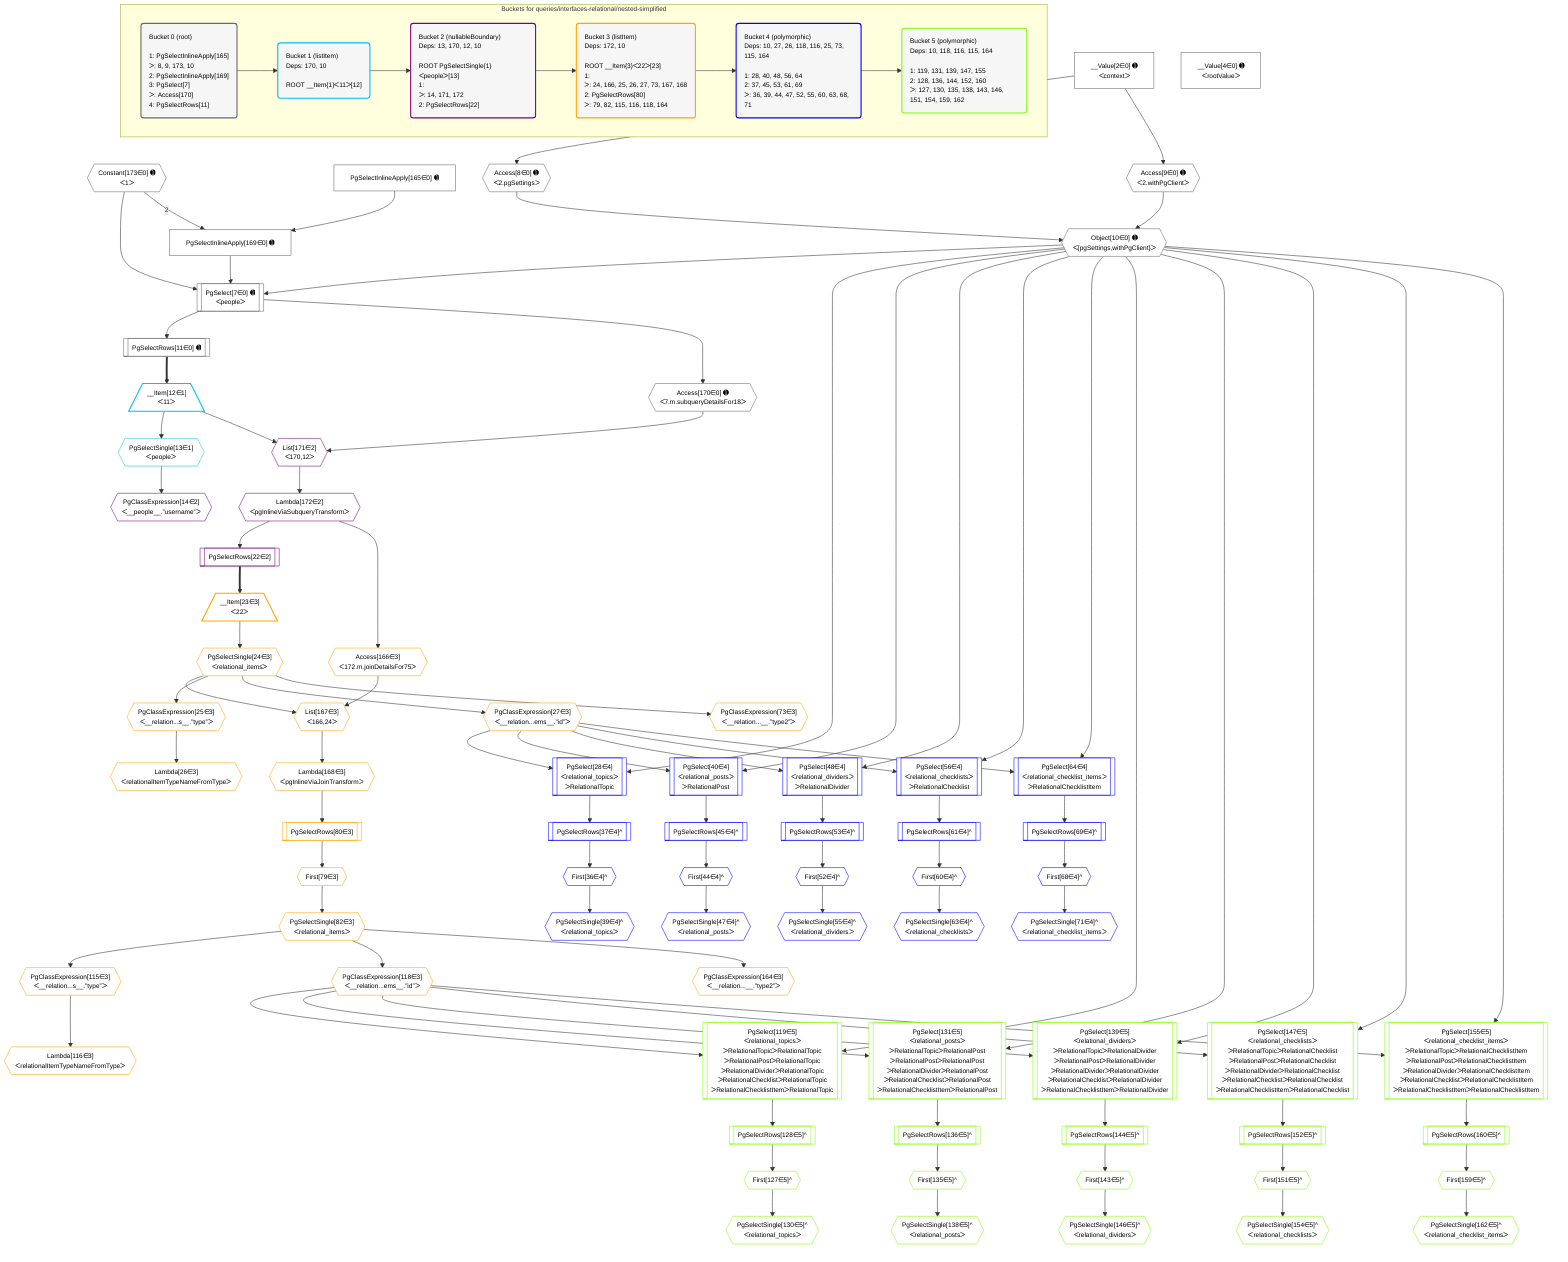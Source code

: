 %%{init: {'themeVariables': { 'fontSize': '12px'}}}%%
graph TD
    classDef path fill:#eee,stroke:#000,color:#000
    classDef plan fill:#fff,stroke-width:1px,color:#000
    classDef itemplan fill:#fff,stroke-width:2px,color:#000
    classDef unbatchedplan fill:#dff,stroke-width:1px,color:#000
    classDef sideeffectplan fill:#fcc,stroke-width:2px,color:#000
    classDef bucket fill:#f6f6f6,color:#000,stroke-width:2px,text-align:left

    subgraph "Buckets for queries/interfaces-relational/nested-simplified"
    Bucket0("Bucket 0 (root)<br /><br />1: PgSelectInlineApply[165]<br />ᐳ: 8, 9, 173, 10<br />2: PgSelectInlineApply[169]<br />3: PgSelect[7]<br />ᐳ: Access[170]<br />4: PgSelectRows[11]"):::bucket
    Bucket1("Bucket 1 (listItem)<br />Deps: 170, 10<br /><br />ROOT __Item{1}ᐸ11ᐳ[12]"):::bucket
    Bucket2("Bucket 2 (nullableBoundary)<br />Deps: 13, 170, 12, 10<br /><br />ROOT PgSelectSingle{1}ᐸpeopleᐳ[13]<br />1: <br />ᐳ: 14, 171, 172<br />2: PgSelectRows[22]"):::bucket
    Bucket3("Bucket 3 (listItem)<br />Deps: 172, 10<br /><br />ROOT __Item{3}ᐸ22ᐳ[23]<br />1: <br />ᐳ: 24, 166, 25, 26, 27, 73, 167, 168<br />2: PgSelectRows[80]<br />ᐳ: 79, 82, 115, 116, 118, 164"):::bucket
    Bucket4("Bucket 4 (polymorphic)<br />Deps: 10, 27, 26, 118, 116, 25, 73, 115, 164<br /><br />1: 28, 40, 48, 56, 64<br />2: 37, 45, 53, 61, 69<br />ᐳ: 36, 39, 44, 47, 52, 55, 60, 63, 68, 71"):::bucket
    Bucket5("Bucket 5 (polymorphic)<br />Deps: 10, 118, 116, 115, 164<br /><br />1: 119, 131, 139, 147, 155<br />2: 128, 136, 144, 152, 160<br />ᐳ: 127, 130, 135, 138, 143, 146, 151, 154, 159, 162"):::bucket
    end
    Bucket0 --> Bucket1
    Bucket1 --> Bucket2
    Bucket2 --> Bucket3
    Bucket3 --> Bucket4
    Bucket4 --> Bucket5

    %% plan dependencies
    PgSelect7[["PgSelect[7∈0] ➊<br />ᐸpeopleᐳ"]]:::plan
    Object10{{"Object[10∈0] ➊<br />ᐸ{pgSettings,withPgClient}ᐳ"}}:::plan
    Constant173{{"Constant[173∈0] ➊<br />ᐸ1ᐳ"}}:::plan
    PgSelectInlineApply169["PgSelectInlineApply[169∈0] ➊"]:::plan
    Object10 & Constant173 & PgSelectInlineApply169 --> PgSelect7
    PgSelectInlineApply165["PgSelectInlineApply[165∈0] ➊"]:::plan
    PgSelectInlineApply165 --> PgSelectInlineApply169
    Constant173 -- 2 --> PgSelectInlineApply169
    Access8{{"Access[8∈0] ➊<br />ᐸ2.pgSettingsᐳ"}}:::plan
    Access9{{"Access[9∈0] ➊<br />ᐸ2.withPgClientᐳ"}}:::plan
    Access8 & Access9 --> Object10
    __Value2["__Value[2∈0] ➊<br />ᐸcontextᐳ"]:::plan
    __Value2 --> Access8
    __Value2 --> Access9
    PgSelectRows11[["PgSelectRows[11∈0] ➊"]]:::plan
    PgSelect7 --> PgSelectRows11
    Access170{{"Access[170∈0] ➊<br />ᐸ7.m.subqueryDetailsFor18ᐳ"}}:::plan
    PgSelect7 --> Access170
    __Value4["__Value[4∈0] ➊<br />ᐸrootValueᐳ"]:::plan
    __Item12[/"__Item[12∈1]<br />ᐸ11ᐳ"\]:::itemplan
    PgSelectRows11 ==> __Item12
    PgSelectSingle13{{"PgSelectSingle[13∈1]<br />ᐸpeopleᐳ"}}:::plan
    __Item12 --> PgSelectSingle13
    List171{{"List[171∈2]<br />ᐸ170,12ᐳ"}}:::plan
    Access170 & __Item12 --> List171
    PgClassExpression14{{"PgClassExpression[14∈2]<br />ᐸ__people__.”username”ᐳ"}}:::plan
    PgSelectSingle13 --> PgClassExpression14
    PgSelectRows22[["PgSelectRows[22∈2]"]]:::plan
    Lambda172{{"Lambda[172∈2]<br />ᐸpgInlineViaSubqueryTransformᐳ"}}:::plan
    Lambda172 --> PgSelectRows22
    List171 --> Lambda172
    List167{{"List[167∈3]<br />ᐸ166,24ᐳ"}}:::plan
    Access166{{"Access[166∈3]<br />ᐸ172.m.joinDetailsFor75ᐳ"}}:::plan
    PgSelectSingle24{{"PgSelectSingle[24∈3]<br />ᐸrelational_itemsᐳ"}}:::plan
    Access166 & PgSelectSingle24 --> List167
    __Item23[/"__Item[23∈3]<br />ᐸ22ᐳ"\]:::itemplan
    PgSelectRows22 ==> __Item23
    __Item23 --> PgSelectSingle24
    PgClassExpression25{{"PgClassExpression[25∈3]<br />ᐸ__relation...s__.”type”ᐳ"}}:::plan
    PgSelectSingle24 --> PgClassExpression25
    Lambda26{{"Lambda[26∈3]<br />ᐸrelationalItemTypeNameFromTypeᐳ"}}:::plan
    PgClassExpression25 --> Lambda26
    PgClassExpression27{{"PgClassExpression[27∈3]<br />ᐸ__relation...ems__.”id”ᐳ"}}:::plan
    PgSelectSingle24 --> PgClassExpression27
    PgClassExpression73{{"PgClassExpression[73∈3]<br />ᐸ__relation...__.”type2”ᐳ"}}:::plan
    PgSelectSingle24 --> PgClassExpression73
    First79{{"First[79∈3]"}}:::plan
    PgSelectRows80[["PgSelectRows[80∈3]"]]:::plan
    PgSelectRows80 --> First79
    Lambda168{{"Lambda[168∈3]<br />ᐸpgInlineViaJoinTransformᐳ"}}:::plan
    Lambda168 --> PgSelectRows80
    PgSelectSingle82{{"PgSelectSingle[82∈3]<br />ᐸrelational_itemsᐳ"}}:::plan
    First79 --> PgSelectSingle82
    PgClassExpression115{{"PgClassExpression[115∈3]<br />ᐸ__relation...s__.”type”ᐳ"}}:::plan
    PgSelectSingle82 --> PgClassExpression115
    Lambda116{{"Lambda[116∈3]<br />ᐸrelationalItemTypeNameFromTypeᐳ"}}:::plan
    PgClassExpression115 --> Lambda116
    PgClassExpression118{{"PgClassExpression[118∈3]<br />ᐸ__relation...ems__.”id”ᐳ"}}:::plan
    PgSelectSingle82 --> PgClassExpression118
    PgClassExpression164{{"PgClassExpression[164∈3]<br />ᐸ__relation...__.”type2”ᐳ"}}:::plan
    PgSelectSingle82 --> PgClassExpression164
    Lambda172 --> Access166
    List167 --> Lambda168
    PgSelect28[["PgSelect[28∈4]<br />ᐸrelational_topicsᐳ<br />ᐳRelationalTopic"]]:::plan
    Object10 & PgClassExpression27 --> PgSelect28
    PgSelect40[["PgSelect[40∈4]<br />ᐸrelational_postsᐳ<br />ᐳRelationalPost"]]:::plan
    Object10 & PgClassExpression27 --> PgSelect40
    PgSelect48[["PgSelect[48∈4]<br />ᐸrelational_dividersᐳ<br />ᐳRelationalDivider"]]:::plan
    Object10 & PgClassExpression27 --> PgSelect48
    PgSelect56[["PgSelect[56∈4]<br />ᐸrelational_checklistsᐳ<br />ᐳRelationalChecklist"]]:::plan
    Object10 & PgClassExpression27 --> PgSelect56
    PgSelect64[["PgSelect[64∈4]<br />ᐸrelational_checklist_itemsᐳ<br />ᐳRelationalChecklistItem"]]:::plan
    Object10 & PgClassExpression27 --> PgSelect64
    First36{{"First[36∈4]^"}}:::plan
    PgSelectRows37[["PgSelectRows[37∈4]^"]]:::plan
    PgSelectRows37 --> First36
    PgSelect28 --> PgSelectRows37
    PgSelectSingle39{{"PgSelectSingle[39∈4]^<br />ᐸrelational_topicsᐳ"}}:::plan
    First36 --> PgSelectSingle39
    First44{{"First[44∈4]^"}}:::plan
    PgSelectRows45[["PgSelectRows[45∈4]^"]]:::plan
    PgSelectRows45 --> First44
    PgSelect40 --> PgSelectRows45
    PgSelectSingle47{{"PgSelectSingle[47∈4]^<br />ᐸrelational_postsᐳ"}}:::plan
    First44 --> PgSelectSingle47
    First52{{"First[52∈4]^"}}:::plan
    PgSelectRows53[["PgSelectRows[53∈4]^"]]:::plan
    PgSelectRows53 --> First52
    PgSelect48 --> PgSelectRows53
    PgSelectSingle55{{"PgSelectSingle[55∈4]^<br />ᐸrelational_dividersᐳ"}}:::plan
    First52 --> PgSelectSingle55
    First60{{"First[60∈4]^"}}:::plan
    PgSelectRows61[["PgSelectRows[61∈4]^"]]:::plan
    PgSelectRows61 --> First60
    PgSelect56 --> PgSelectRows61
    PgSelectSingle63{{"PgSelectSingle[63∈4]^<br />ᐸrelational_checklistsᐳ"}}:::plan
    First60 --> PgSelectSingle63
    First68{{"First[68∈4]^"}}:::plan
    PgSelectRows69[["PgSelectRows[69∈4]^"]]:::plan
    PgSelectRows69 --> First68
    PgSelect64 --> PgSelectRows69
    PgSelectSingle71{{"PgSelectSingle[71∈4]^<br />ᐸrelational_checklist_itemsᐳ"}}:::plan
    First68 --> PgSelectSingle71
    PgSelect119[["PgSelect[119∈5]<br />ᐸrelational_topicsᐳ<br />ᐳRelationalTopicᐳRelationalTopic<br />ᐳRelationalPostᐳRelationalTopic<br />ᐳRelationalDividerᐳRelationalTopic<br />ᐳRelationalChecklistᐳRelationalTopic<br />ᐳRelationalChecklistItemᐳRelationalTopic"]]:::plan
    Object10 & PgClassExpression118 --> PgSelect119
    PgSelect131[["PgSelect[131∈5]<br />ᐸrelational_postsᐳ<br />ᐳRelationalTopicᐳRelationalPost<br />ᐳRelationalPostᐳRelationalPost<br />ᐳRelationalDividerᐳRelationalPost<br />ᐳRelationalChecklistᐳRelationalPost<br />ᐳRelationalChecklistItemᐳRelationalPost"]]:::plan
    Object10 & PgClassExpression118 --> PgSelect131
    PgSelect139[["PgSelect[139∈5]<br />ᐸrelational_dividersᐳ<br />ᐳRelationalTopicᐳRelationalDivider<br />ᐳRelationalPostᐳRelationalDivider<br />ᐳRelationalDividerᐳRelationalDivider<br />ᐳRelationalChecklistᐳRelationalDivider<br />ᐳRelationalChecklistItemᐳRelationalDivider"]]:::plan
    Object10 & PgClassExpression118 --> PgSelect139
    PgSelect147[["PgSelect[147∈5]<br />ᐸrelational_checklistsᐳ<br />ᐳRelationalTopicᐳRelationalChecklist<br />ᐳRelationalPostᐳRelationalChecklist<br />ᐳRelationalDividerᐳRelationalChecklist<br />ᐳRelationalChecklistᐳRelationalChecklist<br />ᐳRelationalChecklistItemᐳRelationalChecklist"]]:::plan
    Object10 & PgClassExpression118 --> PgSelect147
    PgSelect155[["PgSelect[155∈5]<br />ᐸrelational_checklist_itemsᐳ<br />ᐳRelationalTopicᐳRelationalChecklistItem<br />ᐳRelationalPostᐳRelationalChecklistItem<br />ᐳRelationalDividerᐳRelationalChecklistItem<br />ᐳRelationalChecklistᐳRelationalChecklistItem<br />ᐳRelationalChecklistItemᐳRelationalChecklistItem"]]:::plan
    Object10 & PgClassExpression118 --> PgSelect155
    First127{{"First[127∈5]^"}}:::plan
    PgSelectRows128[["PgSelectRows[128∈5]^"]]:::plan
    PgSelectRows128 --> First127
    PgSelect119 --> PgSelectRows128
    PgSelectSingle130{{"PgSelectSingle[130∈5]^<br />ᐸrelational_topicsᐳ"}}:::plan
    First127 --> PgSelectSingle130
    First135{{"First[135∈5]^"}}:::plan
    PgSelectRows136[["PgSelectRows[136∈5]^"]]:::plan
    PgSelectRows136 --> First135
    PgSelect131 --> PgSelectRows136
    PgSelectSingle138{{"PgSelectSingle[138∈5]^<br />ᐸrelational_postsᐳ"}}:::plan
    First135 --> PgSelectSingle138
    First143{{"First[143∈5]^"}}:::plan
    PgSelectRows144[["PgSelectRows[144∈5]^"]]:::plan
    PgSelectRows144 --> First143
    PgSelect139 --> PgSelectRows144
    PgSelectSingle146{{"PgSelectSingle[146∈5]^<br />ᐸrelational_dividersᐳ"}}:::plan
    First143 --> PgSelectSingle146
    First151{{"First[151∈5]^"}}:::plan
    PgSelectRows152[["PgSelectRows[152∈5]^"]]:::plan
    PgSelectRows152 --> First151
    PgSelect147 --> PgSelectRows152
    PgSelectSingle154{{"PgSelectSingle[154∈5]^<br />ᐸrelational_checklistsᐳ"}}:::plan
    First151 --> PgSelectSingle154
    First159{{"First[159∈5]^"}}:::plan
    PgSelectRows160[["PgSelectRows[160∈5]^"]]:::plan
    PgSelectRows160 --> First159
    PgSelect155 --> PgSelectRows160
    PgSelectSingle162{{"PgSelectSingle[162∈5]^<br />ᐸrelational_checklist_itemsᐳ"}}:::plan
    First159 --> PgSelectSingle162

    %% define steps
    classDef bucket0 stroke:#696969
    class Bucket0,__Value2,__Value4,PgSelect7,Access8,Access9,Object10,PgSelectRows11,PgSelectInlineApply165,PgSelectInlineApply169,Access170,Constant173 bucket0
    classDef bucket1 stroke:#00bfff
    class Bucket1,__Item12,PgSelectSingle13 bucket1
    classDef bucket2 stroke:#7f007f
    class Bucket2,PgClassExpression14,PgSelectRows22,List171,Lambda172 bucket2
    classDef bucket3 stroke:#ffa500
    class Bucket3,__Item23,PgSelectSingle24,PgClassExpression25,Lambda26,PgClassExpression27,PgClassExpression73,First79,PgSelectRows80,PgSelectSingle82,PgClassExpression115,Lambda116,PgClassExpression118,PgClassExpression164,Access166,List167,Lambda168 bucket3
    classDef bucket4 stroke:#0000ff
    class Bucket4,PgSelect28,First36,PgSelectRows37,PgSelectSingle39,PgSelect40,First44,PgSelectRows45,PgSelectSingle47,PgSelect48,First52,PgSelectRows53,PgSelectSingle55,PgSelect56,First60,PgSelectRows61,PgSelectSingle63,PgSelect64,First68,PgSelectRows69,PgSelectSingle71 bucket4
    classDef bucket5 stroke:#7fff00
    class Bucket5,PgSelect119,First127,PgSelectRows128,PgSelectSingle130,PgSelect131,First135,PgSelectRows136,PgSelectSingle138,PgSelect139,First143,PgSelectRows144,PgSelectSingle146,PgSelect147,First151,PgSelectRows152,PgSelectSingle154,PgSelect155,First159,PgSelectRows160,PgSelectSingle162 bucket5